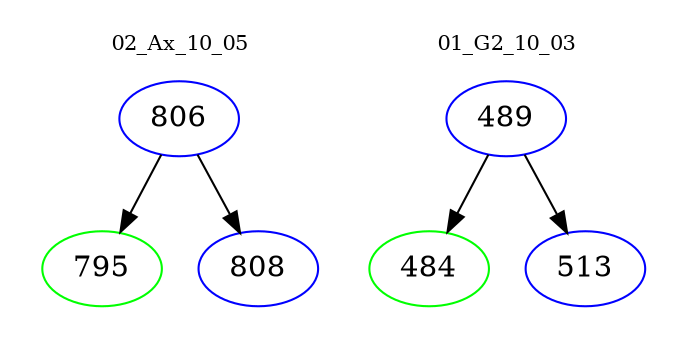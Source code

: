 digraph{
subgraph cluster_0 {
color = white
label = "02_Ax_10_05";
fontsize=10;
T0_806 [label="806", color="blue"]
T0_806 -> T0_795 [color="black"]
T0_795 [label="795", color="green"]
T0_806 -> T0_808 [color="black"]
T0_808 [label="808", color="blue"]
}
subgraph cluster_1 {
color = white
label = "01_G2_10_03";
fontsize=10;
T1_489 [label="489", color="blue"]
T1_489 -> T1_484 [color="black"]
T1_484 [label="484", color="green"]
T1_489 -> T1_513 [color="black"]
T1_513 [label="513", color="blue"]
}
}
